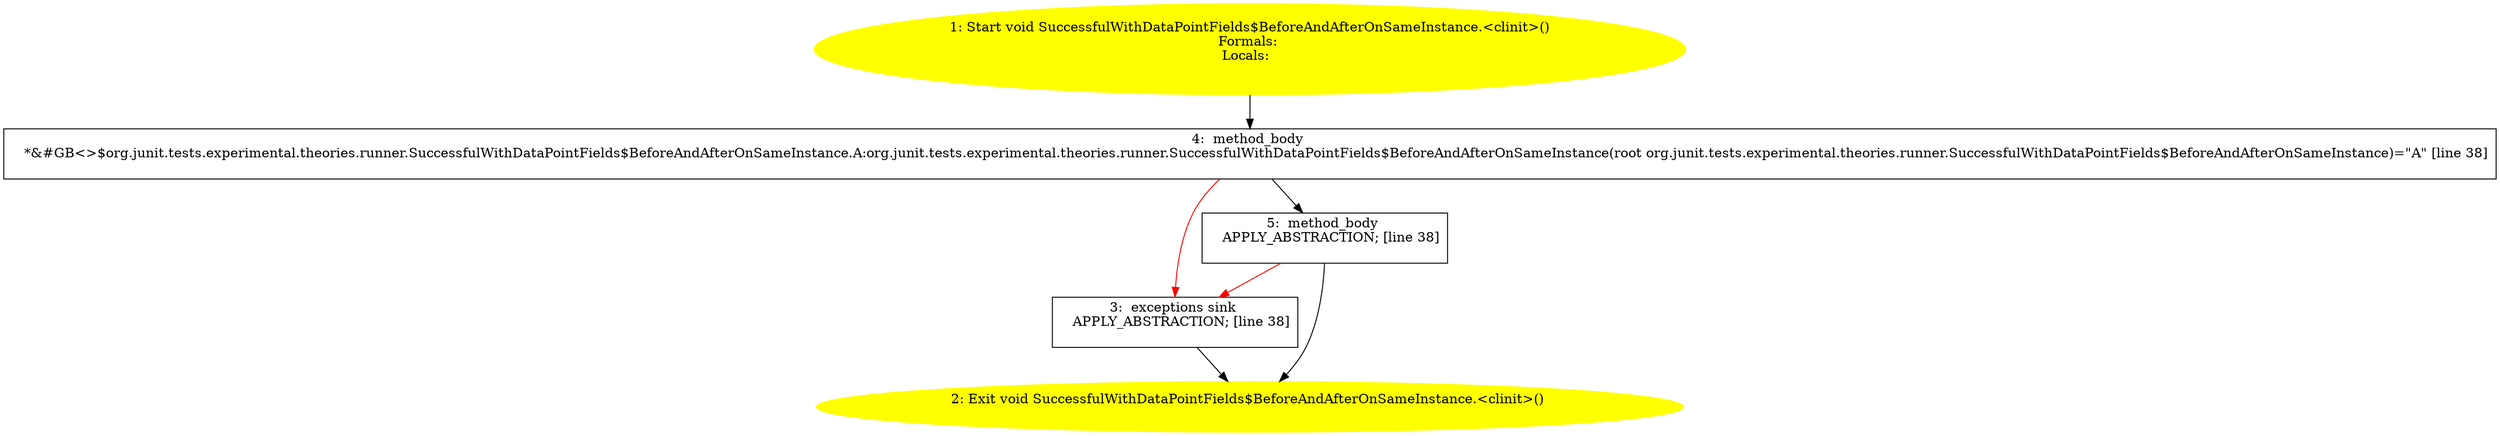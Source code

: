 /* @generated */
digraph cfg {
"org.junit.tests.experimental.theories.runner.SuccessfulWithDataPointFields$BeforeAndAfterOnSameInsta.157e1cc4aabb70fdaad9f4ab1f5a6e7f_1" [label="1: Start void SuccessfulWithDataPointFields$BeforeAndAfterOnSameInstance.<clinit>()\nFormals: \nLocals:  \n  " color=yellow style=filled]
	

	 "org.junit.tests.experimental.theories.runner.SuccessfulWithDataPointFields$BeforeAndAfterOnSameInsta.157e1cc4aabb70fdaad9f4ab1f5a6e7f_1" -> "org.junit.tests.experimental.theories.runner.SuccessfulWithDataPointFields$BeforeAndAfterOnSameInsta.157e1cc4aabb70fdaad9f4ab1f5a6e7f_4" ;
"org.junit.tests.experimental.theories.runner.SuccessfulWithDataPointFields$BeforeAndAfterOnSameInsta.157e1cc4aabb70fdaad9f4ab1f5a6e7f_2" [label="2: Exit void SuccessfulWithDataPointFields$BeforeAndAfterOnSameInstance.<clinit>() \n  " color=yellow style=filled]
	

"org.junit.tests.experimental.theories.runner.SuccessfulWithDataPointFields$BeforeAndAfterOnSameInsta.157e1cc4aabb70fdaad9f4ab1f5a6e7f_3" [label="3:  exceptions sink \n   APPLY_ABSTRACTION; [line 38]\n " shape="box"]
	

	 "org.junit.tests.experimental.theories.runner.SuccessfulWithDataPointFields$BeforeAndAfterOnSameInsta.157e1cc4aabb70fdaad9f4ab1f5a6e7f_3" -> "org.junit.tests.experimental.theories.runner.SuccessfulWithDataPointFields$BeforeAndAfterOnSameInsta.157e1cc4aabb70fdaad9f4ab1f5a6e7f_2" ;
"org.junit.tests.experimental.theories.runner.SuccessfulWithDataPointFields$BeforeAndAfterOnSameInsta.157e1cc4aabb70fdaad9f4ab1f5a6e7f_4" [label="4:  method_body \n   *&#GB<>$org.junit.tests.experimental.theories.runner.SuccessfulWithDataPointFields$BeforeAndAfterOnSameInstance.A:org.junit.tests.experimental.theories.runner.SuccessfulWithDataPointFields$BeforeAndAfterOnSameInstance(root org.junit.tests.experimental.theories.runner.SuccessfulWithDataPointFields$BeforeAndAfterOnSameInstance)=\"A\" [line 38]\n " shape="box"]
	

	 "org.junit.tests.experimental.theories.runner.SuccessfulWithDataPointFields$BeforeAndAfterOnSameInsta.157e1cc4aabb70fdaad9f4ab1f5a6e7f_4" -> "org.junit.tests.experimental.theories.runner.SuccessfulWithDataPointFields$BeforeAndAfterOnSameInsta.157e1cc4aabb70fdaad9f4ab1f5a6e7f_5" ;
	 "org.junit.tests.experimental.theories.runner.SuccessfulWithDataPointFields$BeforeAndAfterOnSameInsta.157e1cc4aabb70fdaad9f4ab1f5a6e7f_4" -> "org.junit.tests.experimental.theories.runner.SuccessfulWithDataPointFields$BeforeAndAfterOnSameInsta.157e1cc4aabb70fdaad9f4ab1f5a6e7f_3" [color="red" ];
"org.junit.tests.experimental.theories.runner.SuccessfulWithDataPointFields$BeforeAndAfterOnSameInsta.157e1cc4aabb70fdaad9f4ab1f5a6e7f_5" [label="5:  method_body \n   APPLY_ABSTRACTION; [line 38]\n " shape="box"]
	

	 "org.junit.tests.experimental.theories.runner.SuccessfulWithDataPointFields$BeforeAndAfterOnSameInsta.157e1cc4aabb70fdaad9f4ab1f5a6e7f_5" -> "org.junit.tests.experimental.theories.runner.SuccessfulWithDataPointFields$BeforeAndAfterOnSameInsta.157e1cc4aabb70fdaad9f4ab1f5a6e7f_2" ;
	 "org.junit.tests.experimental.theories.runner.SuccessfulWithDataPointFields$BeforeAndAfterOnSameInsta.157e1cc4aabb70fdaad9f4ab1f5a6e7f_5" -> "org.junit.tests.experimental.theories.runner.SuccessfulWithDataPointFields$BeforeAndAfterOnSameInsta.157e1cc4aabb70fdaad9f4ab1f5a6e7f_3" [color="red" ];
}
